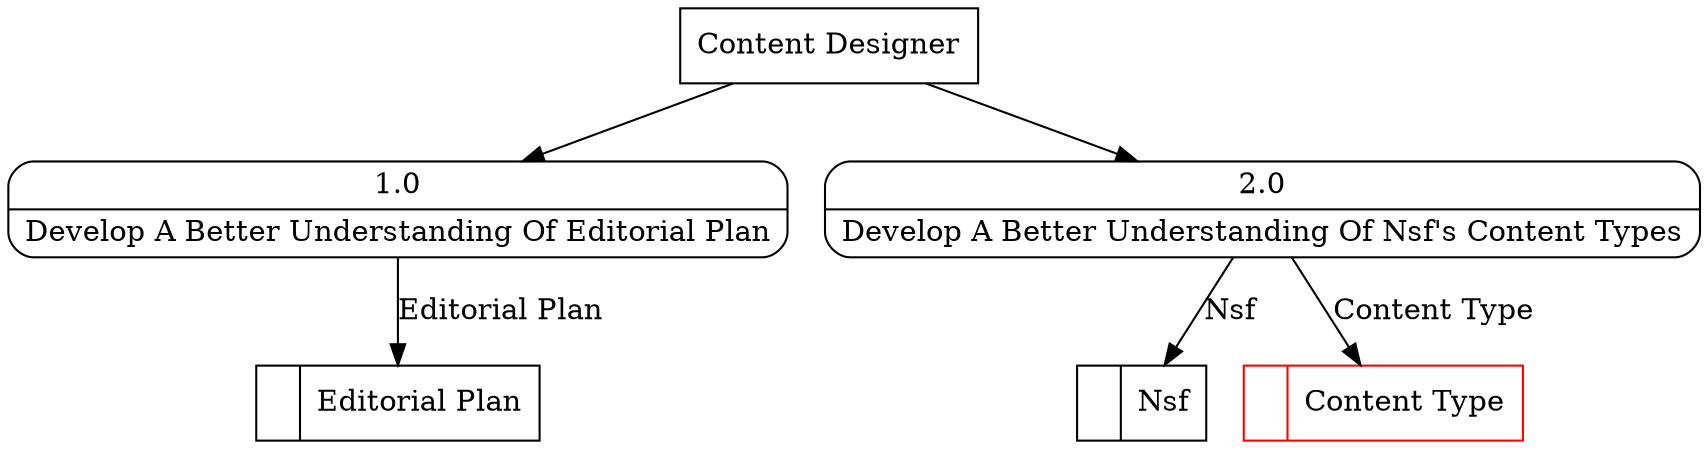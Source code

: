 digraph dfd2{ 
node[shape=record]
200 [label="<f0>  |<f1> Nsf " ];
201 [label="<f0>  |<f1> Editorial Plan " ];
202 [label="<f0>  |<f1> Content Type " color=red];
203 [label="Content Designer" shape=box];
204 [label="{<f0> 1.0|<f1> Develop A Better Understanding Of Editorial Plan }" shape=Mrecord];
205 [label="{<f0> 2.0|<f1> Develop A Better Understanding Of Nsf's Content Types }" shape=Mrecord];
203 -> 204
203 -> 205
204 -> 201 [label="Editorial Plan"]
205 -> 202 [label="Content Type"]
205 -> 200 [label="Nsf"]
}